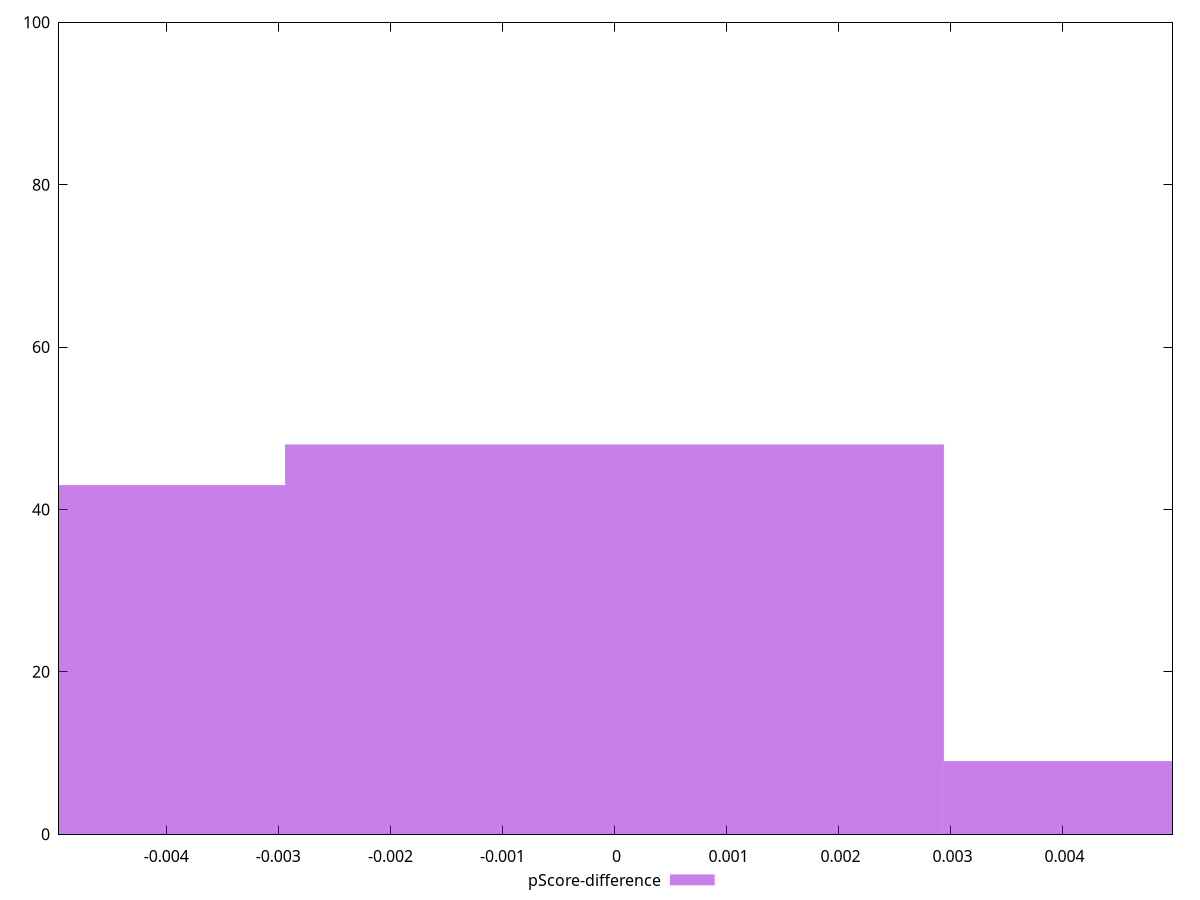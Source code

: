 reset

$pScoreDifference <<EOF
0 48
-0.005880465287336058 43
0.005880465287336058 9
EOF

set key outside below
set boxwidth 0.005880465287336058
set xrange [-0.00495778598942731:0.004980730670988032]
set yrange [0:100]
set trange [0:100]
set style fill transparent solid 0.5 noborder
set terminal svg size 640, 490 enhanced background rgb 'white'
set output "reports/report_00032_2021-02-25T10-28-15.087Z/first-meaningful-paint/samples/astro/pScore-difference/histogram.svg"

plot $pScoreDifference title "pScore-difference" with boxes

reset
